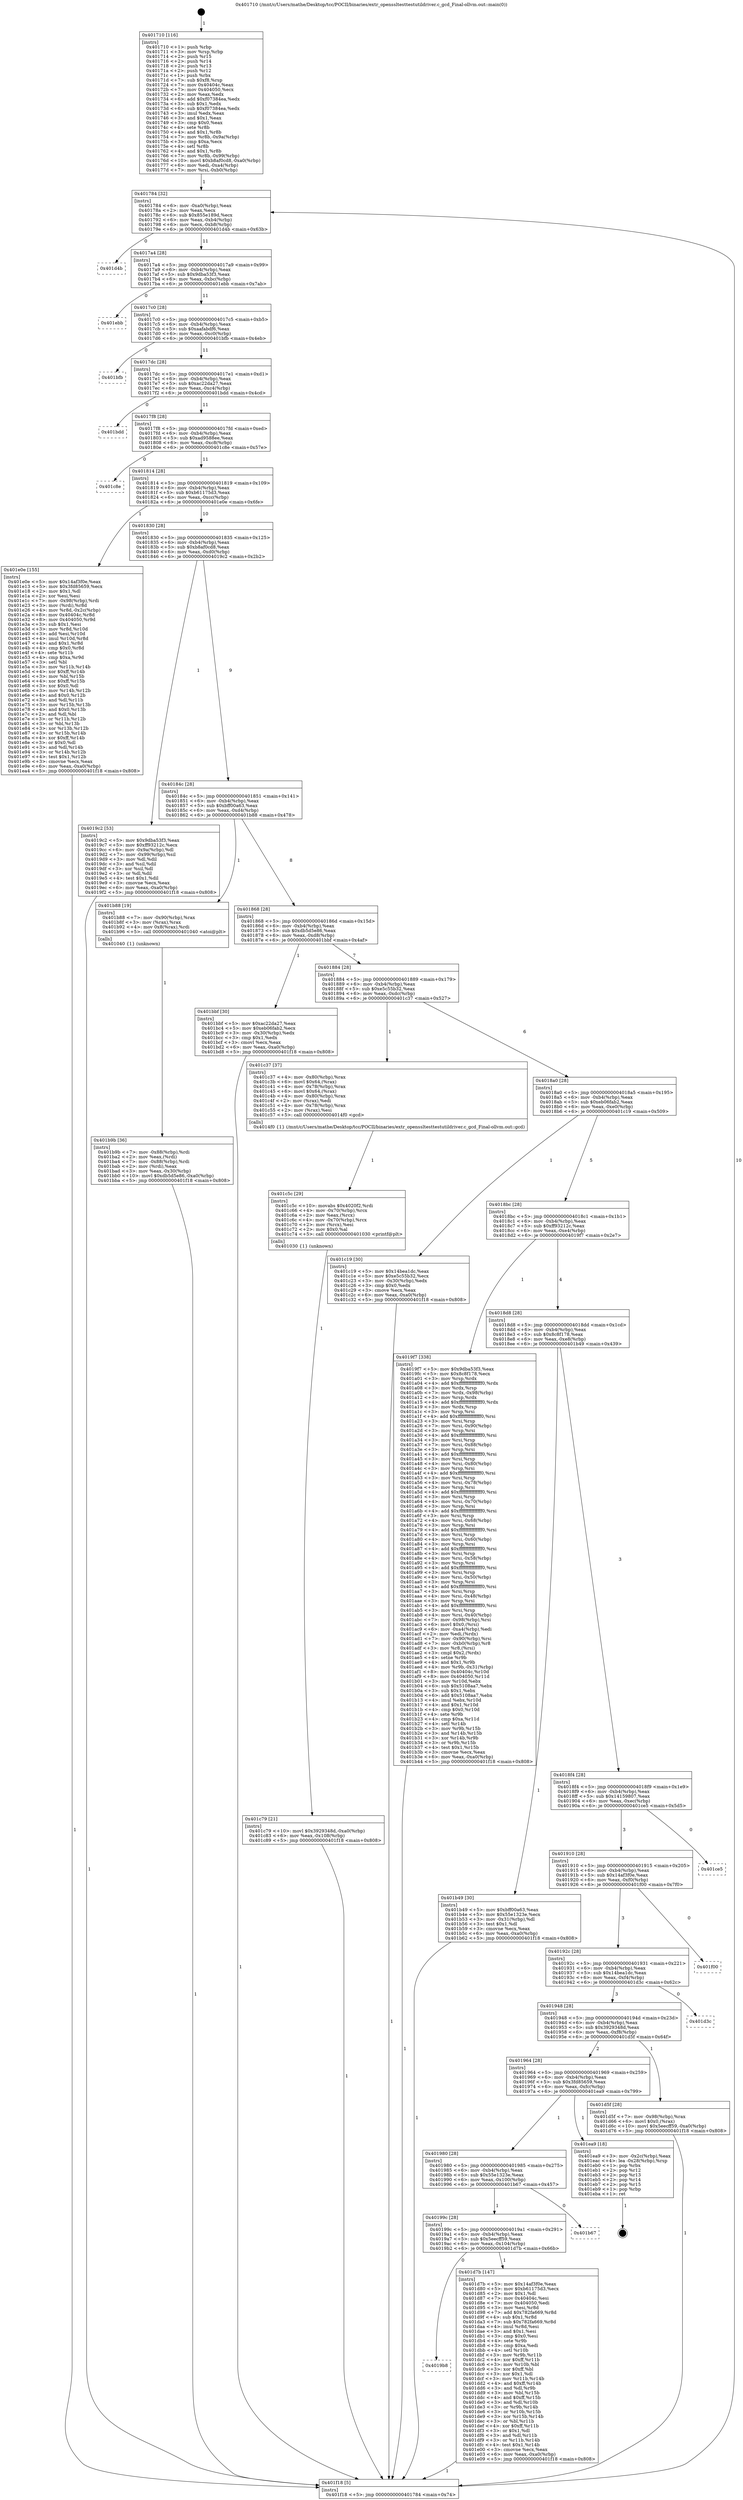 digraph "0x401710" {
  label = "0x401710 (/mnt/c/Users/mathe/Desktop/tcc/POCII/binaries/extr_openssltesttestutildriver.c_gcd_Final-ollvm.out::main(0))"
  labelloc = "t"
  node[shape=record]

  Entry [label="",width=0.3,height=0.3,shape=circle,fillcolor=black,style=filled]
  "0x401784" [label="{
     0x401784 [32]\l
     | [instrs]\l
     &nbsp;&nbsp;0x401784 \<+6\>: mov -0xa0(%rbp),%eax\l
     &nbsp;&nbsp;0x40178a \<+2\>: mov %eax,%ecx\l
     &nbsp;&nbsp;0x40178c \<+6\>: sub $0x855e189d,%ecx\l
     &nbsp;&nbsp;0x401792 \<+6\>: mov %eax,-0xb4(%rbp)\l
     &nbsp;&nbsp;0x401798 \<+6\>: mov %ecx,-0xb8(%rbp)\l
     &nbsp;&nbsp;0x40179e \<+6\>: je 0000000000401d4b \<main+0x63b\>\l
  }"]
  "0x401d4b" [label="{
     0x401d4b\l
  }", style=dashed]
  "0x4017a4" [label="{
     0x4017a4 [28]\l
     | [instrs]\l
     &nbsp;&nbsp;0x4017a4 \<+5\>: jmp 00000000004017a9 \<main+0x99\>\l
     &nbsp;&nbsp;0x4017a9 \<+6\>: mov -0xb4(%rbp),%eax\l
     &nbsp;&nbsp;0x4017af \<+5\>: sub $0x9dba53f3,%eax\l
     &nbsp;&nbsp;0x4017b4 \<+6\>: mov %eax,-0xbc(%rbp)\l
     &nbsp;&nbsp;0x4017ba \<+6\>: je 0000000000401ebb \<main+0x7ab\>\l
  }"]
  Exit [label="",width=0.3,height=0.3,shape=circle,fillcolor=black,style=filled,peripheries=2]
  "0x401ebb" [label="{
     0x401ebb\l
  }", style=dashed]
  "0x4017c0" [label="{
     0x4017c0 [28]\l
     | [instrs]\l
     &nbsp;&nbsp;0x4017c0 \<+5\>: jmp 00000000004017c5 \<main+0xb5\>\l
     &nbsp;&nbsp;0x4017c5 \<+6\>: mov -0xb4(%rbp),%eax\l
     &nbsp;&nbsp;0x4017cb \<+5\>: sub $0xaafabdf6,%eax\l
     &nbsp;&nbsp;0x4017d0 \<+6\>: mov %eax,-0xc0(%rbp)\l
     &nbsp;&nbsp;0x4017d6 \<+6\>: je 0000000000401bfb \<main+0x4eb\>\l
  }"]
  "0x4019b8" [label="{
     0x4019b8\l
  }", style=dashed]
  "0x401bfb" [label="{
     0x401bfb\l
  }", style=dashed]
  "0x4017dc" [label="{
     0x4017dc [28]\l
     | [instrs]\l
     &nbsp;&nbsp;0x4017dc \<+5\>: jmp 00000000004017e1 \<main+0xd1\>\l
     &nbsp;&nbsp;0x4017e1 \<+6\>: mov -0xb4(%rbp),%eax\l
     &nbsp;&nbsp;0x4017e7 \<+5\>: sub $0xac22da27,%eax\l
     &nbsp;&nbsp;0x4017ec \<+6\>: mov %eax,-0xc4(%rbp)\l
     &nbsp;&nbsp;0x4017f2 \<+6\>: je 0000000000401bdd \<main+0x4cd\>\l
  }"]
  "0x401d7b" [label="{
     0x401d7b [147]\l
     | [instrs]\l
     &nbsp;&nbsp;0x401d7b \<+5\>: mov $0x14af3f0e,%eax\l
     &nbsp;&nbsp;0x401d80 \<+5\>: mov $0xb61175d3,%ecx\l
     &nbsp;&nbsp;0x401d85 \<+2\>: mov $0x1,%dl\l
     &nbsp;&nbsp;0x401d87 \<+7\>: mov 0x40404c,%esi\l
     &nbsp;&nbsp;0x401d8e \<+7\>: mov 0x404050,%edi\l
     &nbsp;&nbsp;0x401d95 \<+3\>: mov %esi,%r8d\l
     &nbsp;&nbsp;0x401d98 \<+7\>: add $0x782fa669,%r8d\l
     &nbsp;&nbsp;0x401d9f \<+4\>: sub $0x1,%r8d\l
     &nbsp;&nbsp;0x401da3 \<+7\>: sub $0x782fa669,%r8d\l
     &nbsp;&nbsp;0x401daa \<+4\>: imul %r8d,%esi\l
     &nbsp;&nbsp;0x401dae \<+3\>: and $0x1,%esi\l
     &nbsp;&nbsp;0x401db1 \<+3\>: cmp $0x0,%esi\l
     &nbsp;&nbsp;0x401db4 \<+4\>: sete %r9b\l
     &nbsp;&nbsp;0x401db8 \<+3\>: cmp $0xa,%edi\l
     &nbsp;&nbsp;0x401dbb \<+4\>: setl %r10b\l
     &nbsp;&nbsp;0x401dbf \<+3\>: mov %r9b,%r11b\l
     &nbsp;&nbsp;0x401dc2 \<+4\>: xor $0xff,%r11b\l
     &nbsp;&nbsp;0x401dc6 \<+3\>: mov %r10b,%bl\l
     &nbsp;&nbsp;0x401dc9 \<+3\>: xor $0xff,%bl\l
     &nbsp;&nbsp;0x401dcc \<+3\>: xor $0x1,%dl\l
     &nbsp;&nbsp;0x401dcf \<+3\>: mov %r11b,%r14b\l
     &nbsp;&nbsp;0x401dd2 \<+4\>: and $0xff,%r14b\l
     &nbsp;&nbsp;0x401dd6 \<+3\>: and %dl,%r9b\l
     &nbsp;&nbsp;0x401dd9 \<+3\>: mov %bl,%r15b\l
     &nbsp;&nbsp;0x401ddc \<+4\>: and $0xff,%r15b\l
     &nbsp;&nbsp;0x401de0 \<+3\>: and %dl,%r10b\l
     &nbsp;&nbsp;0x401de3 \<+3\>: or %r9b,%r14b\l
     &nbsp;&nbsp;0x401de6 \<+3\>: or %r10b,%r15b\l
     &nbsp;&nbsp;0x401de9 \<+3\>: xor %r15b,%r14b\l
     &nbsp;&nbsp;0x401dec \<+3\>: or %bl,%r11b\l
     &nbsp;&nbsp;0x401def \<+4\>: xor $0xff,%r11b\l
     &nbsp;&nbsp;0x401df3 \<+3\>: or $0x1,%dl\l
     &nbsp;&nbsp;0x401df6 \<+3\>: and %dl,%r11b\l
     &nbsp;&nbsp;0x401df9 \<+3\>: or %r11b,%r14b\l
     &nbsp;&nbsp;0x401dfc \<+4\>: test $0x1,%r14b\l
     &nbsp;&nbsp;0x401e00 \<+3\>: cmovne %ecx,%eax\l
     &nbsp;&nbsp;0x401e03 \<+6\>: mov %eax,-0xa0(%rbp)\l
     &nbsp;&nbsp;0x401e09 \<+5\>: jmp 0000000000401f18 \<main+0x808\>\l
  }"]
  "0x401bdd" [label="{
     0x401bdd\l
  }", style=dashed]
  "0x4017f8" [label="{
     0x4017f8 [28]\l
     | [instrs]\l
     &nbsp;&nbsp;0x4017f8 \<+5\>: jmp 00000000004017fd \<main+0xed\>\l
     &nbsp;&nbsp;0x4017fd \<+6\>: mov -0xb4(%rbp),%eax\l
     &nbsp;&nbsp;0x401803 \<+5\>: sub $0xad9588ee,%eax\l
     &nbsp;&nbsp;0x401808 \<+6\>: mov %eax,-0xc8(%rbp)\l
     &nbsp;&nbsp;0x40180e \<+6\>: je 0000000000401c8e \<main+0x57e\>\l
  }"]
  "0x40199c" [label="{
     0x40199c [28]\l
     | [instrs]\l
     &nbsp;&nbsp;0x40199c \<+5\>: jmp 00000000004019a1 \<main+0x291\>\l
     &nbsp;&nbsp;0x4019a1 \<+6\>: mov -0xb4(%rbp),%eax\l
     &nbsp;&nbsp;0x4019a7 \<+5\>: sub $0x5eecff59,%eax\l
     &nbsp;&nbsp;0x4019ac \<+6\>: mov %eax,-0x104(%rbp)\l
     &nbsp;&nbsp;0x4019b2 \<+6\>: je 0000000000401d7b \<main+0x66b\>\l
  }"]
  "0x401c8e" [label="{
     0x401c8e\l
  }", style=dashed]
  "0x401814" [label="{
     0x401814 [28]\l
     | [instrs]\l
     &nbsp;&nbsp;0x401814 \<+5\>: jmp 0000000000401819 \<main+0x109\>\l
     &nbsp;&nbsp;0x401819 \<+6\>: mov -0xb4(%rbp),%eax\l
     &nbsp;&nbsp;0x40181f \<+5\>: sub $0xb61175d3,%eax\l
     &nbsp;&nbsp;0x401824 \<+6\>: mov %eax,-0xcc(%rbp)\l
     &nbsp;&nbsp;0x40182a \<+6\>: je 0000000000401e0e \<main+0x6fe\>\l
  }"]
  "0x401b67" [label="{
     0x401b67\l
  }", style=dashed]
  "0x401e0e" [label="{
     0x401e0e [155]\l
     | [instrs]\l
     &nbsp;&nbsp;0x401e0e \<+5\>: mov $0x14af3f0e,%eax\l
     &nbsp;&nbsp;0x401e13 \<+5\>: mov $0x3fd85659,%ecx\l
     &nbsp;&nbsp;0x401e18 \<+2\>: mov $0x1,%dl\l
     &nbsp;&nbsp;0x401e1a \<+2\>: xor %esi,%esi\l
     &nbsp;&nbsp;0x401e1c \<+7\>: mov -0x98(%rbp),%rdi\l
     &nbsp;&nbsp;0x401e23 \<+3\>: mov (%rdi),%r8d\l
     &nbsp;&nbsp;0x401e26 \<+4\>: mov %r8d,-0x2c(%rbp)\l
     &nbsp;&nbsp;0x401e2a \<+8\>: mov 0x40404c,%r8d\l
     &nbsp;&nbsp;0x401e32 \<+8\>: mov 0x404050,%r9d\l
     &nbsp;&nbsp;0x401e3a \<+3\>: sub $0x1,%esi\l
     &nbsp;&nbsp;0x401e3d \<+3\>: mov %r8d,%r10d\l
     &nbsp;&nbsp;0x401e40 \<+3\>: add %esi,%r10d\l
     &nbsp;&nbsp;0x401e43 \<+4\>: imul %r10d,%r8d\l
     &nbsp;&nbsp;0x401e47 \<+4\>: and $0x1,%r8d\l
     &nbsp;&nbsp;0x401e4b \<+4\>: cmp $0x0,%r8d\l
     &nbsp;&nbsp;0x401e4f \<+4\>: sete %r11b\l
     &nbsp;&nbsp;0x401e53 \<+4\>: cmp $0xa,%r9d\l
     &nbsp;&nbsp;0x401e57 \<+3\>: setl %bl\l
     &nbsp;&nbsp;0x401e5a \<+3\>: mov %r11b,%r14b\l
     &nbsp;&nbsp;0x401e5d \<+4\>: xor $0xff,%r14b\l
     &nbsp;&nbsp;0x401e61 \<+3\>: mov %bl,%r15b\l
     &nbsp;&nbsp;0x401e64 \<+4\>: xor $0xff,%r15b\l
     &nbsp;&nbsp;0x401e68 \<+3\>: xor $0x0,%dl\l
     &nbsp;&nbsp;0x401e6b \<+3\>: mov %r14b,%r12b\l
     &nbsp;&nbsp;0x401e6e \<+4\>: and $0x0,%r12b\l
     &nbsp;&nbsp;0x401e72 \<+3\>: and %dl,%r11b\l
     &nbsp;&nbsp;0x401e75 \<+3\>: mov %r15b,%r13b\l
     &nbsp;&nbsp;0x401e78 \<+4\>: and $0x0,%r13b\l
     &nbsp;&nbsp;0x401e7c \<+2\>: and %dl,%bl\l
     &nbsp;&nbsp;0x401e7e \<+3\>: or %r11b,%r12b\l
     &nbsp;&nbsp;0x401e81 \<+3\>: or %bl,%r13b\l
     &nbsp;&nbsp;0x401e84 \<+3\>: xor %r13b,%r12b\l
     &nbsp;&nbsp;0x401e87 \<+3\>: or %r15b,%r14b\l
     &nbsp;&nbsp;0x401e8a \<+4\>: xor $0xff,%r14b\l
     &nbsp;&nbsp;0x401e8e \<+3\>: or $0x0,%dl\l
     &nbsp;&nbsp;0x401e91 \<+3\>: and %dl,%r14b\l
     &nbsp;&nbsp;0x401e94 \<+3\>: or %r14b,%r12b\l
     &nbsp;&nbsp;0x401e97 \<+4\>: test $0x1,%r12b\l
     &nbsp;&nbsp;0x401e9b \<+3\>: cmovne %ecx,%eax\l
     &nbsp;&nbsp;0x401e9e \<+6\>: mov %eax,-0xa0(%rbp)\l
     &nbsp;&nbsp;0x401ea4 \<+5\>: jmp 0000000000401f18 \<main+0x808\>\l
  }"]
  "0x401830" [label="{
     0x401830 [28]\l
     | [instrs]\l
     &nbsp;&nbsp;0x401830 \<+5\>: jmp 0000000000401835 \<main+0x125\>\l
     &nbsp;&nbsp;0x401835 \<+6\>: mov -0xb4(%rbp),%eax\l
     &nbsp;&nbsp;0x40183b \<+5\>: sub $0xb8af0cd8,%eax\l
     &nbsp;&nbsp;0x401840 \<+6\>: mov %eax,-0xd0(%rbp)\l
     &nbsp;&nbsp;0x401846 \<+6\>: je 00000000004019c2 \<main+0x2b2\>\l
  }"]
  "0x401980" [label="{
     0x401980 [28]\l
     | [instrs]\l
     &nbsp;&nbsp;0x401980 \<+5\>: jmp 0000000000401985 \<main+0x275\>\l
     &nbsp;&nbsp;0x401985 \<+6\>: mov -0xb4(%rbp),%eax\l
     &nbsp;&nbsp;0x40198b \<+5\>: sub $0x55e1323e,%eax\l
     &nbsp;&nbsp;0x401990 \<+6\>: mov %eax,-0x100(%rbp)\l
     &nbsp;&nbsp;0x401996 \<+6\>: je 0000000000401b67 \<main+0x457\>\l
  }"]
  "0x4019c2" [label="{
     0x4019c2 [53]\l
     | [instrs]\l
     &nbsp;&nbsp;0x4019c2 \<+5\>: mov $0x9dba53f3,%eax\l
     &nbsp;&nbsp;0x4019c7 \<+5\>: mov $0xff93212c,%ecx\l
     &nbsp;&nbsp;0x4019cc \<+6\>: mov -0x9a(%rbp),%dl\l
     &nbsp;&nbsp;0x4019d2 \<+7\>: mov -0x99(%rbp),%sil\l
     &nbsp;&nbsp;0x4019d9 \<+3\>: mov %dl,%dil\l
     &nbsp;&nbsp;0x4019dc \<+3\>: and %sil,%dil\l
     &nbsp;&nbsp;0x4019df \<+3\>: xor %sil,%dl\l
     &nbsp;&nbsp;0x4019e2 \<+3\>: or %dl,%dil\l
     &nbsp;&nbsp;0x4019e5 \<+4\>: test $0x1,%dil\l
     &nbsp;&nbsp;0x4019e9 \<+3\>: cmovne %ecx,%eax\l
     &nbsp;&nbsp;0x4019ec \<+6\>: mov %eax,-0xa0(%rbp)\l
     &nbsp;&nbsp;0x4019f2 \<+5\>: jmp 0000000000401f18 \<main+0x808\>\l
  }"]
  "0x40184c" [label="{
     0x40184c [28]\l
     | [instrs]\l
     &nbsp;&nbsp;0x40184c \<+5\>: jmp 0000000000401851 \<main+0x141\>\l
     &nbsp;&nbsp;0x401851 \<+6\>: mov -0xb4(%rbp),%eax\l
     &nbsp;&nbsp;0x401857 \<+5\>: sub $0xbff00a63,%eax\l
     &nbsp;&nbsp;0x40185c \<+6\>: mov %eax,-0xd4(%rbp)\l
     &nbsp;&nbsp;0x401862 \<+6\>: je 0000000000401b88 \<main+0x478\>\l
  }"]
  "0x401f18" [label="{
     0x401f18 [5]\l
     | [instrs]\l
     &nbsp;&nbsp;0x401f18 \<+5\>: jmp 0000000000401784 \<main+0x74\>\l
  }"]
  "0x401710" [label="{
     0x401710 [116]\l
     | [instrs]\l
     &nbsp;&nbsp;0x401710 \<+1\>: push %rbp\l
     &nbsp;&nbsp;0x401711 \<+3\>: mov %rsp,%rbp\l
     &nbsp;&nbsp;0x401714 \<+2\>: push %r15\l
     &nbsp;&nbsp;0x401716 \<+2\>: push %r14\l
     &nbsp;&nbsp;0x401718 \<+2\>: push %r13\l
     &nbsp;&nbsp;0x40171a \<+2\>: push %r12\l
     &nbsp;&nbsp;0x40171c \<+1\>: push %rbx\l
     &nbsp;&nbsp;0x40171d \<+7\>: sub $0xf8,%rsp\l
     &nbsp;&nbsp;0x401724 \<+7\>: mov 0x40404c,%eax\l
     &nbsp;&nbsp;0x40172b \<+7\>: mov 0x404050,%ecx\l
     &nbsp;&nbsp;0x401732 \<+2\>: mov %eax,%edx\l
     &nbsp;&nbsp;0x401734 \<+6\>: add $0xf07384ea,%edx\l
     &nbsp;&nbsp;0x40173a \<+3\>: sub $0x1,%edx\l
     &nbsp;&nbsp;0x40173d \<+6\>: sub $0xf07384ea,%edx\l
     &nbsp;&nbsp;0x401743 \<+3\>: imul %edx,%eax\l
     &nbsp;&nbsp;0x401746 \<+3\>: and $0x1,%eax\l
     &nbsp;&nbsp;0x401749 \<+3\>: cmp $0x0,%eax\l
     &nbsp;&nbsp;0x40174c \<+4\>: sete %r8b\l
     &nbsp;&nbsp;0x401750 \<+4\>: and $0x1,%r8b\l
     &nbsp;&nbsp;0x401754 \<+7\>: mov %r8b,-0x9a(%rbp)\l
     &nbsp;&nbsp;0x40175b \<+3\>: cmp $0xa,%ecx\l
     &nbsp;&nbsp;0x40175e \<+4\>: setl %r8b\l
     &nbsp;&nbsp;0x401762 \<+4\>: and $0x1,%r8b\l
     &nbsp;&nbsp;0x401766 \<+7\>: mov %r8b,-0x99(%rbp)\l
     &nbsp;&nbsp;0x40176d \<+10\>: movl $0xb8af0cd8,-0xa0(%rbp)\l
     &nbsp;&nbsp;0x401777 \<+6\>: mov %edi,-0xa4(%rbp)\l
     &nbsp;&nbsp;0x40177d \<+7\>: mov %rsi,-0xb0(%rbp)\l
  }"]
  "0x401ea9" [label="{
     0x401ea9 [18]\l
     | [instrs]\l
     &nbsp;&nbsp;0x401ea9 \<+3\>: mov -0x2c(%rbp),%eax\l
     &nbsp;&nbsp;0x401eac \<+4\>: lea -0x28(%rbp),%rsp\l
     &nbsp;&nbsp;0x401eb0 \<+1\>: pop %rbx\l
     &nbsp;&nbsp;0x401eb1 \<+2\>: pop %r12\l
     &nbsp;&nbsp;0x401eb3 \<+2\>: pop %r13\l
     &nbsp;&nbsp;0x401eb5 \<+2\>: pop %r14\l
     &nbsp;&nbsp;0x401eb7 \<+2\>: pop %r15\l
     &nbsp;&nbsp;0x401eb9 \<+1\>: pop %rbp\l
     &nbsp;&nbsp;0x401eba \<+1\>: ret\l
  }"]
  "0x401b88" [label="{
     0x401b88 [19]\l
     | [instrs]\l
     &nbsp;&nbsp;0x401b88 \<+7\>: mov -0x90(%rbp),%rax\l
     &nbsp;&nbsp;0x401b8f \<+3\>: mov (%rax),%rax\l
     &nbsp;&nbsp;0x401b92 \<+4\>: mov 0x8(%rax),%rdi\l
     &nbsp;&nbsp;0x401b96 \<+5\>: call 0000000000401040 \<atoi@plt\>\l
     | [calls]\l
     &nbsp;&nbsp;0x401040 \{1\} (unknown)\l
  }"]
  "0x401868" [label="{
     0x401868 [28]\l
     | [instrs]\l
     &nbsp;&nbsp;0x401868 \<+5\>: jmp 000000000040186d \<main+0x15d\>\l
     &nbsp;&nbsp;0x40186d \<+6\>: mov -0xb4(%rbp),%eax\l
     &nbsp;&nbsp;0x401873 \<+5\>: sub $0xdb5d5e86,%eax\l
     &nbsp;&nbsp;0x401878 \<+6\>: mov %eax,-0xd8(%rbp)\l
     &nbsp;&nbsp;0x40187e \<+6\>: je 0000000000401bbf \<main+0x4af\>\l
  }"]
  "0x401964" [label="{
     0x401964 [28]\l
     | [instrs]\l
     &nbsp;&nbsp;0x401964 \<+5\>: jmp 0000000000401969 \<main+0x259\>\l
     &nbsp;&nbsp;0x401969 \<+6\>: mov -0xb4(%rbp),%eax\l
     &nbsp;&nbsp;0x40196f \<+5\>: sub $0x3fd85659,%eax\l
     &nbsp;&nbsp;0x401974 \<+6\>: mov %eax,-0xfc(%rbp)\l
     &nbsp;&nbsp;0x40197a \<+6\>: je 0000000000401ea9 \<main+0x799\>\l
  }"]
  "0x401bbf" [label="{
     0x401bbf [30]\l
     | [instrs]\l
     &nbsp;&nbsp;0x401bbf \<+5\>: mov $0xac22da27,%eax\l
     &nbsp;&nbsp;0x401bc4 \<+5\>: mov $0xeb06fab2,%ecx\l
     &nbsp;&nbsp;0x401bc9 \<+3\>: mov -0x30(%rbp),%edx\l
     &nbsp;&nbsp;0x401bcc \<+3\>: cmp $0x1,%edx\l
     &nbsp;&nbsp;0x401bcf \<+3\>: cmovl %ecx,%eax\l
     &nbsp;&nbsp;0x401bd2 \<+6\>: mov %eax,-0xa0(%rbp)\l
     &nbsp;&nbsp;0x401bd8 \<+5\>: jmp 0000000000401f18 \<main+0x808\>\l
  }"]
  "0x401884" [label="{
     0x401884 [28]\l
     | [instrs]\l
     &nbsp;&nbsp;0x401884 \<+5\>: jmp 0000000000401889 \<main+0x179\>\l
     &nbsp;&nbsp;0x401889 \<+6\>: mov -0xb4(%rbp),%eax\l
     &nbsp;&nbsp;0x40188f \<+5\>: sub $0xe5c55b32,%eax\l
     &nbsp;&nbsp;0x401894 \<+6\>: mov %eax,-0xdc(%rbp)\l
     &nbsp;&nbsp;0x40189a \<+6\>: je 0000000000401c37 \<main+0x527\>\l
  }"]
  "0x401d5f" [label="{
     0x401d5f [28]\l
     | [instrs]\l
     &nbsp;&nbsp;0x401d5f \<+7\>: mov -0x98(%rbp),%rax\l
     &nbsp;&nbsp;0x401d66 \<+6\>: movl $0x0,(%rax)\l
     &nbsp;&nbsp;0x401d6c \<+10\>: movl $0x5eecff59,-0xa0(%rbp)\l
     &nbsp;&nbsp;0x401d76 \<+5\>: jmp 0000000000401f18 \<main+0x808\>\l
  }"]
  "0x401c37" [label="{
     0x401c37 [37]\l
     | [instrs]\l
     &nbsp;&nbsp;0x401c37 \<+4\>: mov -0x80(%rbp),%rax\l
     &nbsp;&nbsp;0x401c3b \<+6\>: movl $0x64,(%rax)\l
     &nbsp;&nbsp;0x401c41 \<+4\>: mov -0x78(%rbp),%rax\l
     &nbsp;&nbsp;0x401c45 \<+6\>: movl $0x64,(%rax)\l
     &nbsp;&nbsp;0x401c4b \<+4\>: mov -0x80(%rbp),%rax\l
     &nbsp;&nbsp;0x401c4f \<+2\>: mov (%rax),%edi\l
     &nbsp;&nbsp;0x401c51 \<+4\>: mov -0x78(%rbp),%rax\l
     &nbsp;&nbsp;0x401c55 \<+2\>: mov (%rax),%esi\l
     &nbsp;&nbsp;0x401c57 \<+5\>: call 00000000004014f0 \<gcd\>\l
     | [calls]\l
     &nbsp;&nbsp;0x4014f0 \{1\} (/mnt/c/Users/mathe/Desktop/tcc/POCII/binaries/extr_openssltesttestutildriver.c_gcd_Final-ollvm.out::gcd)\l
  }"]
  "0x4018a0" [label="{
     0x4018a0 [28]\l
     | [instrs]\l
     &nbsp;&nbsp;0x4018a0 \<+5\>: jmp 00000000004018a5 \<main+0x195\>\l
     &nbsp;&nbsp;0x4018a5 \<+6\>: mov -0xb4(%rbp),%eax\l
     &nbsp;&nbsp;0x4018ab \<+5\>: sub $0xeb06fab2,%eax\l
     &nbsp;&nbsp;0x4018b0 \<+6\>: mov %eax,-0xe0(%rbp)\l
     &nbsp;&nbsp;0x4018b6 \<+6\>: je 0000000000401c19 \<main+0x509\>\l
  }"]
  "0x401948" [label="{
     0x401948 [28]\l
     | [instrs]\l
     &nbsp;&nbsp;0x401948 \<+5\>: jmp 000000000040194d \<main+0x23d\>\l
     &nbsp;&nbsp;0x40194d \<+6\>: mov -0xb4(%rbp),%eax\l
     &nbsp;&nbsp;0x401953 \<+5\>: sub $0x3929348d,%eax\l
     &nbsp;&nbsp;0x401958 \<+6\>: mov %eax,-0xf8(%rbp)\l
     &nbsp;&nbsp;0x40195e \<+6\>: je 0000000000401d5f \<main+0x64f\>\l
  }"]
  "0x401c19" [label="{
     0x401c19 [30]\l
     | [instrs]\l
     &nbsp;&nbsp;0x401c19 \<+5\>: mov $0x14bea1dc,%eax\l
     &nbsp;&nbsp;0x401c1e \<+5\>: mov $0xe5c55b32,%ecx\l
     &nbsp;&nbsp;0x401c23 \<+3\>: mov -0x30(%rbp),%edx\l
     &nbsp;&nbsp;0x401c26 \<+3\>: cmp $0x0,%edx\l
     &nbsp;&nbsp;0x401c29 \<+3\>: cmove %ecx,%eax\l
     &nbsp;&nbsp;0x401c2c \<+6\>: mov %eax,-0xa0(%rbp)\l
     &nbsp;&nbsp;0x401c32 \<+5\>: jmp 0000000000401f18 \<main+0x808\>\l
  }"]
  "0x4018bc" [label="{
     0x4018bc [28]\l
     | [instrs]\l
     &nbsp;&nbsp;0x4018bc \<+5\>: jmp 00000000004018c1 \<main+0x1b1\>\l
     &nbsp;&nbsp;0x4018c1 \<+6\>: mov -0xb4(%rbp),%eax\l
     &nbsp;&nbsp;0x4018c7 \<+5\>: sub $0xff93212c,%eax\l
     &nbsp;&nbsp;0x4018cc \<+6\>: mov %eax,-0xe4(%rbp)\l
     &nbsp;&nbsp;0x4018d2 \<+6\>: je 00000000004019f7 \<main+0x2e7\>\l
  }"]
  "0x401d3c" [label="{
     0x401d3c\l
  }", style=dashed]
  "0x4019f7" [label="{
     0x4019f7 [338]\l
     | [instrs]\l
     &nbsp;&nbsp;0x4019f7 \<+5\>: mov $0x9dba53f3,%eax\l
     &nbsp;&nbsp;0x4019fc \<+5\>: mov $0x8c8f178,%ecx\l
     &nbsp;&nbsp;0x401a01 \<+3\>: mov %rsp,%rdx\l
     &nbsp;&nbsp;0x401a04 \<+4\>: add $0xfffffffffffffff0,%rdx\l
     &nbsp;&nbsp;0x401a08 \<+3\>: mov %rdx,%rsp\l
     &nbsp;&nbsp;0x401a0b \<+7\>: mov %rdx,-0x98(%rbp)\l
     &nbsp;&nbsp;0x401a12 \<+3\>: mov %rsp,%rdx\l
     &nbsp;&nbsp;0x401a15 \<+4\>: add $0xfffffffffffffff0,%rdx\l
     &nbsp;&nbsp;0x401a19 \<+3\>: mov %rdx,%rsp\l
     &nbsp;&nbsp;0x401a1c \<+3\>: mov %rsp,%rsi\l
     &nbsp;&nbsp;0x401a1f \<+4\>: add $0xfffffffffffffff0,%rsi\l
     &nbsp;&nbsp;0x401a23 \<+3\>: mov %rsi,%rsp\l
     &nbsp;&nbsp;0x401a26 \<+7\>: mov %rsi,-0x90(%rbp)\l
     &nbsp;&nbsp;0x401a2d \<+3\>: mov %rsp,%rsi\l
     &nbsp;&nbsp;0x401a30 \<+4\>: add $0xfffffffffffffff0,%rsi\l
     &nbsp;&nbsp;0x401a34 \<+3\>: mov %rsi,%rsp\l
     &nbsp;&nbsp;0x401a37 \<+7\>: mov %rsi,-0x88(%rbp)\l
     &nbsp;&nbsp;0x401a3e \<+3\>: mov %rsp,%rsi\l
     &nbsp;&nbsp;0x401a41 \<+4\>: add $0xfffffffffffffff0,%rsi\l
     &nbsp;&nbsp;0x401a45 \<+3\>: mov %rsi,%rsp\l
     &nbsp;&nbsp;0x401a48 \<+4\>: mov %rsi,-0x80(%rbp)\l
     &nbsp;&nbsp;0x401a4c \<+3\>: mov %rsp,%rsi\l
     &nbsp;&nbsp;0x401a4f \<+4\>: add $0xfffffffffffffff0,%rsi\l
     &nbsp;&nbsp;0x401a53 \<+3\>: mov %rsi,%rsp\l
     &nbsp;&nbsp;0x401a56 \<+4\>: mov %rsi,-0x78(%rbp)\l
     &nbsp;&nbsp;0x401a5a \<+3\>: mov %rsp,%rsi\l
     &nbsp;&nbsp;0x401a5d \<+4\>: add $0xfffffffffffffff0,%rsi\l
     &nbsp;&nbsp;0x401a61 \<+3\>: mov %rsi,%rsp\l
     &nbsp;&nbsp;0x401a64 \<+4\>: mov %rsi,-0x70(%rbp)\l
     &nbsp;&nbsp;0x401a68 \<+3\>: mov %rsp,%rsi\l
     &nbsp;&nbsp;0x401a6b \<+4\>: add $0xfffffffffffffff0,%rsi\l
     &nbsp;&nbsp;0x401a6f \<+3\>: mov %rsi,%rsp\l
     &nbsp;&nbsp;0x401a72 \<+4\>: mov %rsi,-0x68(%rbp)\l
     &nbsp;&nbsp;0x401a76 \<+3\>: mov %rsp,%rsi\l
     &nbsp;&nbsp;0x401a79 \<+4\>: add $0xfffffffffffffff0,%rsi\l
     &nbsp;&nbsp;0x401a7d \<+3\>: mov %rsi,%rsp\l
     &nbsp;&nbsp;0x401a80 \<+4\>: mov %rsi,-0x60(%rbp)\l
     &nbsp;&nbsp;0x401a84 \<+3\>: mov %rsp,%rsi\l
     &nbsp;&nbsp;0x401a87 \<+4\>: add $0xfffffffffffffff0,%rsi\l
     &nbsp;&nbsp;0x401a8b \<+3\>: mov %rsi,%rsp\l
     &nbsp;&nbsp;0x401a8e \<+4\>: mov %rsi,-0x58(%rbp)\l
     &nbsp;&nbsp;0x401a92 \<+3\>: mov %rsp,%rsi\l
     &nbsp;&nbsp;0x401a95 \<+4\>: add $0xfffffffffffffff0,%rsi\l
     &nbsp;&nbsp;0x401a99 \<+3\>: mov %rsi,%rsp\l
     &nbsp;&nbsp;0x401a9c \<+4\>: mov %rsi,-0x50(%rbp)\l
     &nbsp;&nbsp;0x401aa0 \<+3\>: mov %rsp,%rsi\l
     &nbsp;&nbsp;0x401aa3 \<+4\>: add $0xfffffffffffffff0,%rsi\l
     &nbsp;&nbsp;0x401aa7 \<+3\>: mov %rsi,%rsp\l
     &nbsp;&nbsp;0x401aaa \<+4\>: mov %rsi,-0x48(%rbp)\l
     &nbsp;&nbsp;0x401aae \<+3\>: mov %rsp,%rsi\l
     &nbsp;&nbsp;0x401ab1 \<+4\>: add $0xfffffffffffffff0,%rsi\l
     &nbsp;&nbsp;0x401ab5 \<+3\>: mov %rsi,%rsp\l
     &nbsp;&nbsp;0x401ab8 \<+4\>: mov %rsi,-0x40(%rbp)\l
     &nbsp;&nbsp;0x401abc \<+7\>: mov -0x98(%rbp),%rsi\l
     &nbsp;&nbsp;0x401ac3 \<+6\>: movl $0x0,(%rsi)\l
     &nbsp;&nbsp;0x401ac9 \<+6\>: mov -0xa4(%rbp),%edi\l
     &nbsp;&nbsp;0x401acf \<+2\>: mov %edi,(%rdx)\l
     &nbsp;&nbsp;0x401ad1 \<+7\>: mov -0x90(%rbp),%rsi\l
     &nbsp;&nbsp;0x401ad8 \<+7\>: mov -0xb0(%rbp),%r8\l
     &nbsp;&nbsp;0x401adf \<+3\>: mov %r8,(%rsi)\l
     &nbsp;&nbsp;0x401ae2 \<+3\>: cmpl $0x2,(%rdx)\l
     &nbsp;&nbsp;0x401ae5 \<+4\>: setne %r9b\l
     &nbsp;&nbsp;0x401ae9 \<+4\>: and $0x1,%r9b\l
     &nbsp;&nbsp;0x401aed \<+4\>: mov %r9b,-0x31(%rbp)\l
     &nbsp;&nbsp;0x401af1 \<+8\>: mov 0x40404c,%r10d\l
     &nbsp;&nbsp;0x401af9 \<+8\>: mov 0x404050,%r11d\l
     &nbsp;&nbsp;0x401b01 \<+3\>: mov %r10d,%ebx\l
     &nbsp;&nbsp;0x401b04 \<+6\>: sub $0x5108aa7,%ebx\l
     &nbsp;&nbsp;0x401b0a \<+3\>: sub $0x1,%ebx\l
     &nbsp;&nbsp;0x401b0d \<+6\>: add $0x5108aa7,%ebx\l
     &nbsp;&nbsp;0x401b13 \<+4\>: imul %ebx,%r10d\l
     &nbsp;&nbsp;0x401b17 \<+4\>: and $0x1,%r10d\l
     &nbsp;&nbsp;0x401b1b \<+4\>: cmp $0x0,%r10d\l
     &nbsp;&nbsp;0x401b1f \<+4\>: sete %r9b\l
     &nbsp;&nbsp;0x401b23 \<+4\>: cmp $0xa,%r11d\l
     &nbsp;&nbsp;0x401b27 \<+4\>: setl %r14b\l
     &nbsp;&nbsp;0x401b2b \<+3\>: mov %r9b,%r15b\l
     &nbsp;&nbsp;0x401b2e \<+3\>: and %r14b,%r15b\l
     &nbsp;&nbsp;0x401b31 \<+3\>: xor %r14b,%r9b\l
     &nbsp;&nbsp;0x401b34 \<+3\>: or %r9b,%r15b\l
     &nbsp;&nbsp;0x401b37 \<+4\>: test $0x1,%r15b\l
     &nbsp;&nbsp;0x401b3b \<+3\>: cmovne %ecx,%eax\l
     &nbsp;&nbsp;0x401b3e \<+6\>: mov %eax,-0xa0(%rbp)\l
     &nbsp;&nbsp;0x401b44 \<+5\>: jmp 0000000000401f18 \<main+0x808\>\l
  }"]
  "0x4018d8" [label="{
     0x4018d8 [28]\l
     | [instrs]\l
     &nbsp;&nbsp;0x4018d8 \<+5\>: jmp 00000000004018dd \<main+0x1cd\>\l
     &nbsp;&nbsp;0x4018dd \<+6\>: mov -0xb4(%rbp),%eax\l
     &nbsp;&nbsp;0x4018e3 \<+5\>: sub $0x8c8f178,%eax\l
     &nbsp;&nbsp;0x4018e8 \<+6\>: mov %eax,-0xe8(%rbp)\l
     &nbsp;&nbsp;0x4018ee \<+6\>: je 0000000000401b49 \<main+0x439\>\l
  }"]
  "0x40192c" [label="{
     0x40192c [28]\l
     | [instrs]\l
     &nbsp;&nbsp;0x40192c \<+5\>: jmp 0000000000401931 \<main+0x221\>\l
     &nbsp;&nbsp;0x401931 \<+6\>: mov -0xb4(%rbp),%eax\l
     &nbsp;&nbsp;0x401937 \<+5\>: sub $0x14bea1dc,%eax\l
     &nbsp;&nbsp;0x40193c \<+6\>: mov %eax,-0xf4(%rbp)\l
     &nbsp;&nbsp;0x401942 \<+6\>: je 0000000000401d3c \<main+0x62c\>\l
  }"]
  "0x401f00" [label="{
     0x401f00\l
  }", style=dashed]
  "0x401b49" [label="{
     0x401b49 [30]\l
     | [instrs]\l
     &nbsp;&nbsp;0x401b49 \<+5\>: mov $0xbff00a63,%eax\l
     &nbsp;&nbsp;0x401b4e \<+5\>: mov $0x55e1323e,%ecx\l
     &nbsp;&nbsp;0x401b53 \<+3\>: mov -0x31(%rbp),%dl\l
     &nbsp;&nbsp;0x401b56 \<+3\>: test $0x1,%dl\l
     &nbsp;&nbsp;0x401b59 \<+3\>: cmovne %ecx,%eax\l
     &nbsp;&nbsp;0x401b5c \<+6\>: mov %eax,-0xa0(%rbp)\l
     &nbsp;&nbsp;0x401b62 \<+5\>: jmp 0000000000401f18 \<main+0x808\>\l
  }"]
  "0x4018f4" [label="{
     0x4018f4 [28]\l
     | [instrs]\l
     &nbsp;&nbsp;0x4018f4 \<+5\>: jmp 00000000004018f9 \<main+0x1e9\>\l
     &nbsp;&nbsp;0x4018f9 \<+6\>: mov -0xb4(%rbp),%eax\l
     &nbsp;&nbsp;0x4018ff \<+5\>: sub $0x14159807,%eax\l
     &nbsp;&nbsp;0x401904 \<+6\>: mov %eax,-0xec(%rbp)\l
     &nbsp;&nbsp;0x40190a \<+6\>: je 0000000000401ce5 \<main+0x5d5\>\l
  }"]
  "0x401b9b" [label="{
     0x401b9b [36]\l
     | [instrs]\l
     &nbsp;&nbsp;0x401b9b \<+7\>: mov -0x88(%rbp),%rdi\l
     &nbsp;&nbsp;0x401ba2 \<+2\>: mov %eax,(%rdi)\l
     &nbsp;&nbsp;0x401ba4 \<+7\>: mov -0x88(%rbp),%rdi\l
     &nbsp;&nbsp;0x401bab \<+2\>: mov (%rdi),%eax\l
     &nbsp;&nbsp;0x401bad \<+3\>: mov %eax,-0x30(%rbp)\l
     &nbsp;&nbsp;0x401bb0 \<+10\>: movl $0xdb5d5e86,-0xa0(%rbp)\l
     &nbsp;&nbsp;0x401bba \<+5\>: jmp 0000000000401f18 \<main+0x808\>\l
  }"]
  "0x401c5c" [label="{
     0x401c5c [29]\l
     | [instrs]\l
     &nbsp;&nbsp;0x401c5c \<+10\>: movabs $0x4020f2,%rdi\l
     &nbsp;&nbsp;0x401c66 \<+4\>: mov -0x70(%rbp),%rcx\l
     &nbsp;&nbsp;0x401c6a \<+2\>: mov %eax,(%rcx)\l
     &nbsp;&nbsp;0x401c6c \<+4\>: mov -0x70(%rbp),%rcx\l
     &nbsp;&nbsp;0x401c70 \<+2\>: mov (%rcx),%esi\l
     &nbsp;&nbsp;0x401c72 \<+2\>: mov $0x0,%al\l
     &nbsp;&nbsp;0x401c74 \<+5\>: call 0000000000401030 \<printf@plt\>\l
     | [calls]\l
     &nbsp;&nbsp;0x401030 \{1\} (unknown)\l
  }"]
  "0x401c79" [label="{
     0x401c79 [21]\l
     | [instrs]\l
     &nbsp;&nbsp;0x401c79 \<+10\>: movl $0x3929348d,-0xa0(%rbp)\l
     &nbsp;&nbsp;0x401c83 \<+6\>: mov %eax,-0x108(%rbp)\l
     &nbsp;&nbsp;0x401c89 \<+5\>: jmp 0000000000401f18 \<main+0x808\>\l
  }"]
  "0x401910" [label="{
     0x401910 [28]\l
     | [instrs]\l
     &nbsp;&nbsp;0x401910 \<+5\>: jmp 0000000000401915 \<main+0x205\>\l
     &nbsp;&nbsp;0x401915 \<+6\>: mov -0xb4(%rbp),%eax\l
     &nbsp;&nbsp;0x40191b \<+5\>: sub $0x14af3f0e,%eax\l
     &nbsp;&nbsp;0x401920 \<+6\>: mov %eax,-0xf0(%rbp)\l
     &nbsp;&nbsp;0x401926 \<+6\>: je 0000000000401f00 \<main+0x7f0\>\l
  }"]
  "0x401ce5" [label="{
     0x401ce5\l
  }", style=dashed]
  Entry -> "0x401710" [label=" 1"]
  "0x401784" -> "0x401d4b" [label=" 0"]
  "0x401784" -> "0x4017a4" [label=" 11"]
  "0x401ea9" -> Exit [label=" 1"]
  "0x4017a4" -> "0x401ebb" [label=" 0"]
  "0x4017a4" -> "0x4017c0" [label=" 11"]
  "0x401e0e" -> "0x401f18" [label=" 1"]
  "0x4017c0" -> "0x401bfb" [label=" 0"]
  "0x4017c0" -> "0x4017dc" [label=" 11"]
  "0x401d7b" -> "0x401f18" [label=" 1"]
  "0x4017dc" -> "0x401bdd" [label=" 0"]
  "0x4017dc" -> "0x4017f8" [label=" 11"]
  "0x40199c" -> "0x4019b8" [label=" 0"]
  "0x4017f8" -> "0x401c8e" [label=" 0"]
  "0x4017f8" -> "0x401814" [label=" 11"]
  "0x40199c" -> "0x401d7b" [label=" 1"]
  "0x401814" -> "0x401e0e" [label=" 1"]
  "0x401814" -> "0x401830" [label=" 10"]
  "0x401980" -> "0x40199c" [label=" 1"]
  "0x401830" -> "0x4019c2" [label=" 1"]
  "0x401830" -> "0x40184c" [label=" 9"]
  "0x4019c2" -> "0x401f18" [label=" 1"]
  "0x401710" -> "0x401784" [label=" 1"]
  "0x401f18" -> "0x401784" [label=" 10"]
  "0x401980" -> "0x401b67" [label=" 0"]
  "0x40184c" -> "0x401b88" [label=" 1"]
  "0x40184c" -> "0x401868" [label=" 8"]
  "0x401964" -> "0x401980" [label=" 1"]
  "0x401868" -> "0x401bbf" [label=" 1"]
  "0x401868" -> "0x401884" [label=" 7"]
  "0x401964" -> "0x401ea9" [label=" 1"]
  "0x401884" -> "0x401c37" [label=" 1"]
  "0x401884" -> "0x4018a0" [label=" 6"]
  "0x401d5f" -> "0x401f18" [label=" 1"]
  "0x4018a0" -> "0x401c19" [label=" 1"]
  "0x4018a0" -> "0x4018bc" [label=" 5"]
  "0x401948" -> "0x401d5f" [label=" 1"]
  "0x4018bc" -> "0x4019f7" [label=" 1"]
  "0x4018bc" -> "0x4018d8" [label=" 4"]
  "0x401948" -> "0x401964" [label=" 2"]
  "0x4019f7" -> "0x401f18" [label=" 1"]
  "0x40192c" -> "0x401d3c" [label=" 0"]
  "0x4018d8" -> "0x401b49" [label=" 1"]
  "0x4018d8" -> "0x4018f4" [label=" 3"]
  "0x401b49" -> "0x401f18" [label=" 1"]
  "0x401b88" -> "0x401b9b" [label=" 1"]
  "0x401b9b" -> "0x401f18" [label=" 1"]
  "0x401bbf" -> "0x401f18" [label=" 1"]
  "0x401c19" -> "0x401f18" [label=" 1"]
  "0x401c37" -> "0x401c5c" [label=" 1"]
  "0x401c5c" -> "0x401c79" [label=" 1"]
  "0x401c79" -> "0x401f18" [label=" 1"]
  "0x40192c" -> "0x401948" [label=" 3"]
  "0x4018f4" -> "0x401ce5" [label=" 0"]
  "0x4018f4" -> "0x401910" [label=" 3"]
  "0x401910" -> "0x40192c" [label=" 3"]
  "0x401910" -> "0x401f00" [label=" 0"]
}
